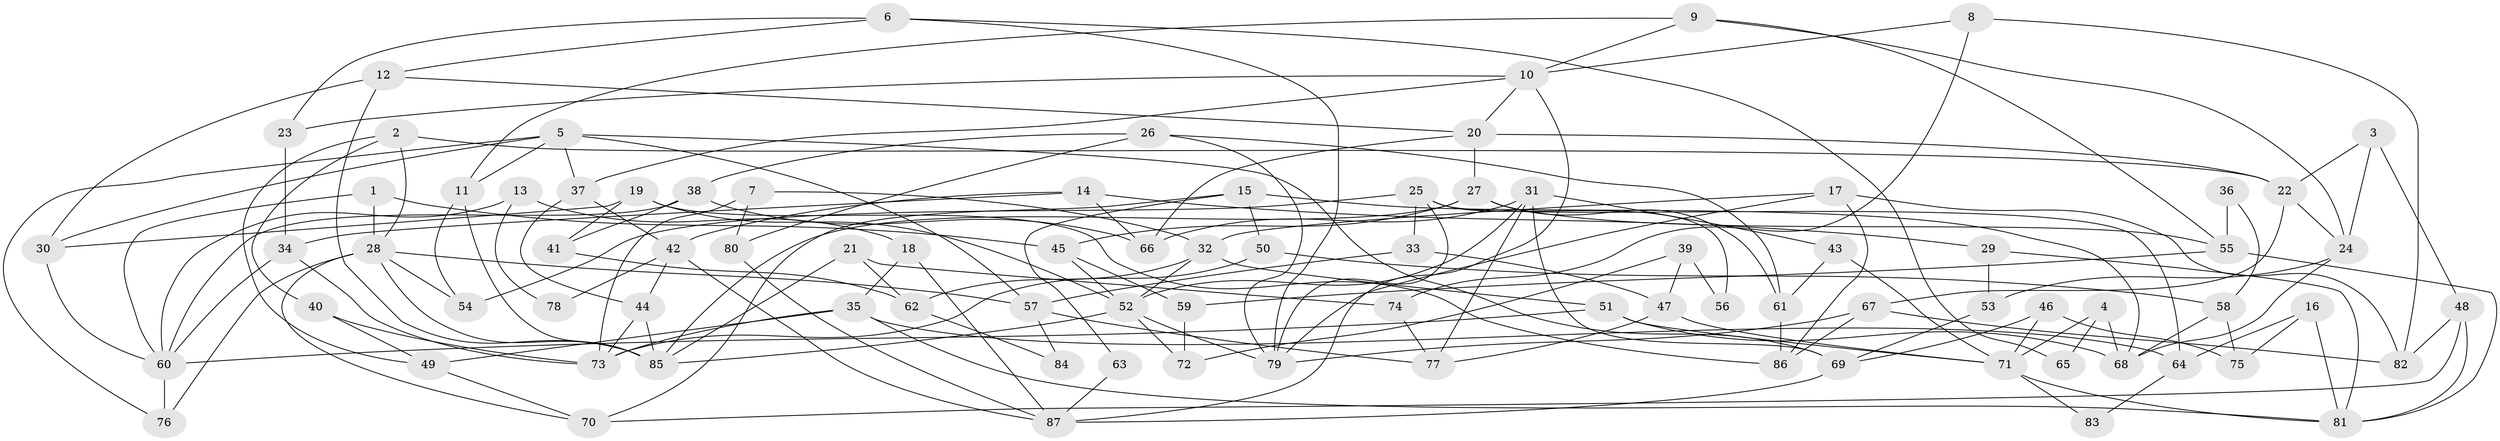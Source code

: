 // Generated by graph-tools (version 1.1) at 2025/02/03/09/25 03:02:13]
// undirected, 87 vertices, 174 edges
graph export_dot {
graph [start="1"]
  node [color=gray90,style=filled];
  1;
  2;
  3;
  4;
  5;
  6;
  7;
  8;
  9;
  10;
  11;
  12;
  13;
  14;
  15;
  16;
  17;
  18;
  19;
  20;
  21;
  22;
  23;
  24;
  25;
  26;
  27;
  28;
  29;
  30;
  31;
  32;
  33;
  34;
  35;
  36;
  37;
  38;
  39;
  40;
  41;
  42;
  43;
  44;
  45;
  46;
  47;
  48;
  49;
  50;
  51;
  52;
  53;
  54;
  55;
  56;
  57;
  58;
  59;
  60;
  61;
  62;
  63;
  64;
  65;
  66;
  67;
  68;
  69;
  70;
  71;
  72;
  73;
  74;
  75;
  76;
  77;
  78;
  79;
  80;
  81;
  82;
  83;
  84;
  85;
  86;
  87;
  1 -- 60;
  1 -- 28;
  1 -- 45;
  2 -- 28;
  2 -- 49;
  2 -- 22;
  2 -- 40;
  3 -- 24;
  3 -- 22;
  3 -- 48;
  4 -- 68;
  4 -- 71;
  4 -- 65;
  5 -- 30;
  5 -- 57;
  5 -- 11;
  5 -- 37;
  5 -- 69;
  5 -- 76;
  6 -- 12;
  6 -- 79;
  6 -- 23;
  6 -- 65;
  7 -- 73;
  7 -- 80;
  7 -- 32;
  8 -- 82;
  8 -- 10;
  8 -- 74;
  9 -- 55;
  9 -- 10;
  9 -- 11;
  9 -- 24;
  10 -- 23;
  10 -- 20;
  10 -- 37;
  10 -- 87;
  11 -- 54;
  11 -- 85;
  12 -- 85;
  12 -- 20;
  12 -- 30;
  13 -- 18;
  13 -- 60;
  13 -- 78;
  14 -- 42;
  14 -- 34;
  14 -- 29;
  14 -- 66;
  15 -- 70;
  15 -- 68;
  15 -- 50;
  15 -- 63;
  16 -- 75;
  16 -- 81;
  16 -- 64;
  17 -- 32;
  17 -- 79;
  17 -- 82;
  17 -- 86;
  18 -- 35;
  18 -- 87;
  19 -- 86;
  19 -- 52;
  19 -- 30;
  19 -- 41;
  20 -- 27;
  20 -- 22;
  20 -- 66;
  21 -- 62;
  21 -- 85;
  21 -- 74;
  22 -- 67;
  22 -- 24;
  23 -- 34;
  24 -- 53;
  24 -- 68;
  25 -- 33;
  25 -- 79;
  25 -- 54;
  25 -- 56;
  25 -- 64;
  26 -- 79;
  26 -- 38;
  26 -- 61;
  26 -- 80;
  27 -- 45;
  27 -- 85;
  27 -- 55;
  27 -- 61;
  28 -- 54;
  28 -- 85;
  28 -- 57;
  28 -- 70;
  28 -- 76;
  29 -- 81;
  29 -- 53;
  30 -- 60;
  31 -- 66;
  31 -- 69;
  31 -- 43;
  31 -- 52;
  31 -- 77;
  32 -- 52;
  32 -- 51;
  32 -- 62;
  33 -- 57;
  33 -- 47;
  34 -- 60;
  34 -- 73;
  35 -- 73;
  35 -- 64;
  35 -- 49;
  35 -- 81;
  36 -- 58;
  36 -- 55;
  37 -- 42;
  37 -- 44;
  38 -- 66;
  38 -- 60;
  38 -- 41;
  39 -- 47;
  39 -- 72;
  39 -- 56;
  40 -- 49;
  40 -- 73;
  41 -- 62;
  42 -- 87;
  42 -- 44;
  42 -- 78;
  43 -- 61;
  43 -- 71;
  44 -- 73;
  44 -- 85;
  45 -- 52;
  45 -- 59;
  46 -- 71;
  46 -- 69;
  46 -- 75;
  47 -- 71;
  47 -- 77;
  48 -- 81;
  48 -- 70;
  48 -- 82;
  49 -- 70;
  50 -- 73;
  50 -- 58;
  51 -- 60;
  51 -- 68;
  51 -- 71;
  52 -- 85;
  52 -- 72;
  52 -- 79;
  53 -- 69;
  55 -- 81;
  55 -- 59;
  57 -- 77;
  57 -- 84;
  58 -- 68;
  58 -- 75;
  59 -- 72;
  60 -- 76;
  61 -- 86;
  62 -- 84;
  63 -- 87;
  64 -- 83;
  67 -- 86;
  67 -- 82;
  67 -- 79;
  69 -- 87;
  71 -- 81;
  71 -- 83;
  74 -- 77;
  80 -- 87;
}
